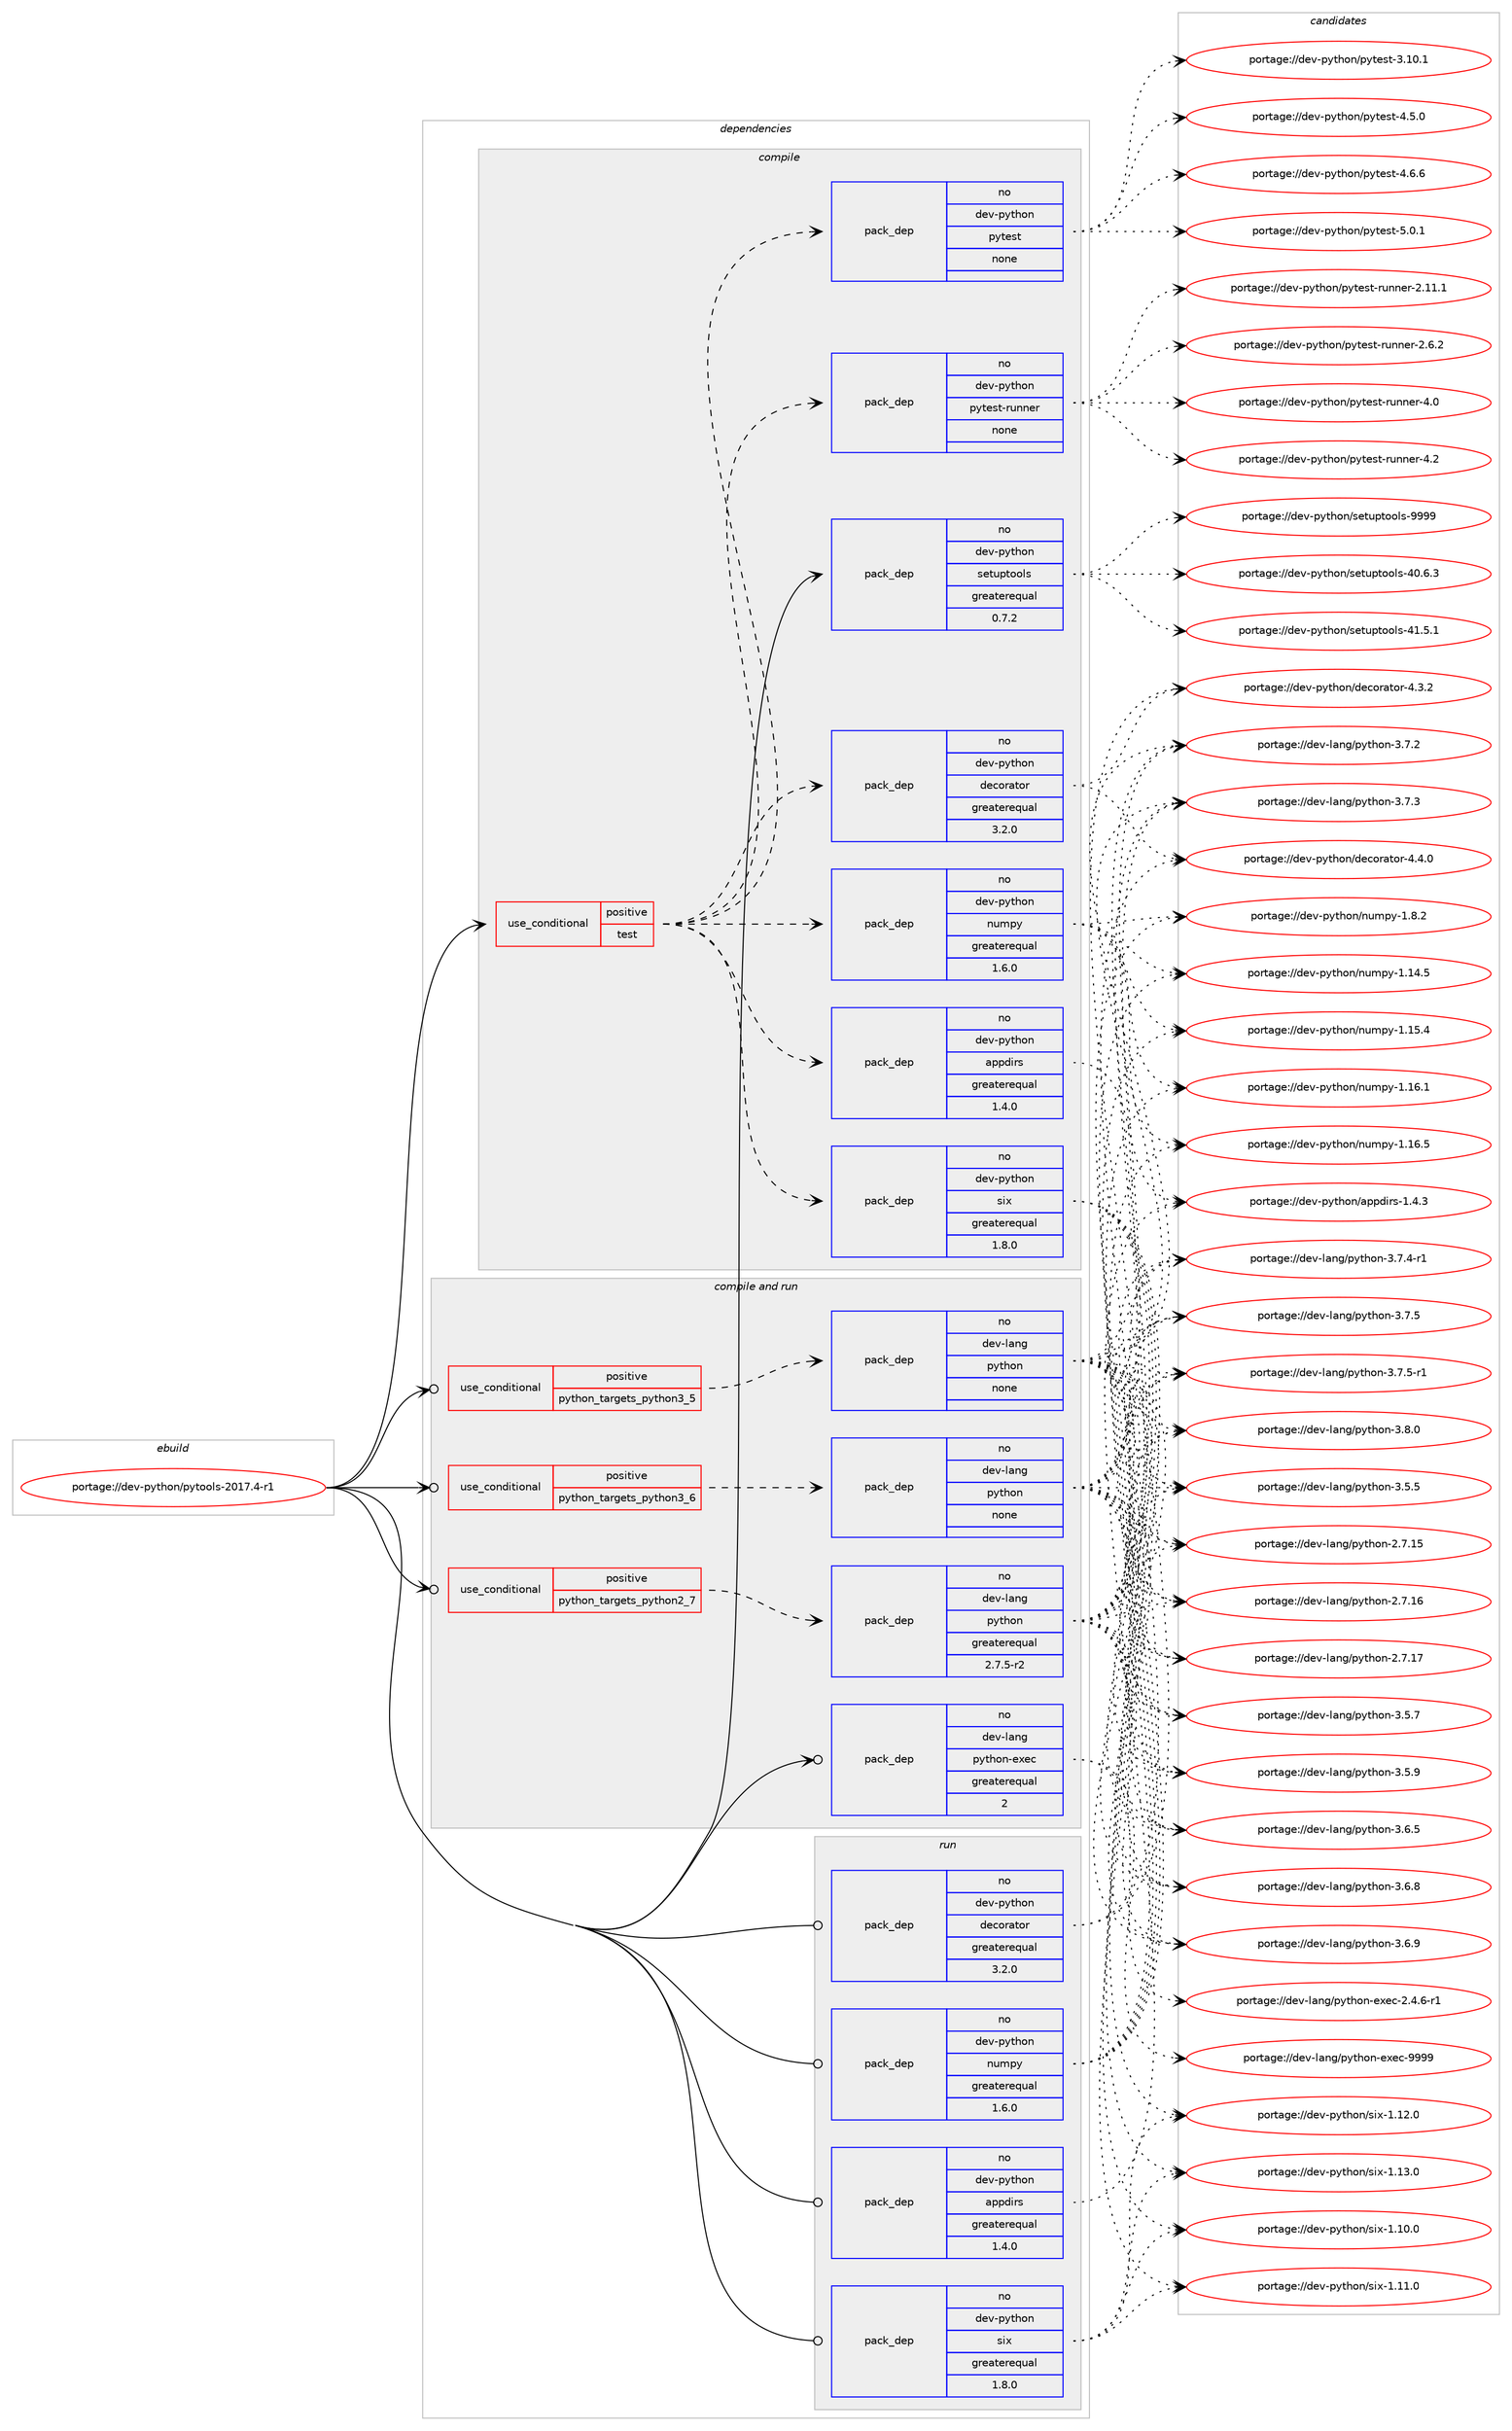 digraph prolog {

# *************
# Graph options
# *************

newrank=true;
concentrate=true;
compound=true;
graph [rankdir=LR,fontname=Helvetica,fontsize=10,ranksep=1.5];#, ranksep=2.5, nodesep=0.2];
edge  [arrowhead=vee];
node  [fontname=Helvetica,fontsize=10];

# **********
# The ebuild
# **********

subgraph cluster_leftcol {
color=gray;
rank=same;
label=<<i>ebuild</i>>;
id [label="portage://dev-python/pytools-2017.4-r1", color=red, width=4, href="../dev-python/pytools-2017.4-r1.svg"];
}

# ****************
# The dependencies
# ****************

subgraph cluster_midcol {
color=gray;
label=<<i>dependencies</i>>;
subgraph cluster_compile {
fillcolor="#eeeeee";
style=filled;
label=<<i>compile</i>>;
subgraph cond37409 {
dependency168636 [label=<<TABLE BORDER="0" CELLBORDER="1" CELLSPACING="0" CELLPADDING="4"><TR><TD ROWSPAN="3" CELLPADDING="10">use_conditional</TD></TR><TR><TD>positive</TD></TR><TR><TD>test</TD></TR></TABLE>>, shape=none, color=red];
subgraph pack127833 {
dependency168637 [label=<<TABLE BORDER="0" CELLBORDER="1" CELLSPACING="0" CELLPADDING="4" WIDTH="220"><TR><TD ROWSPAN="6" CELLPADDING="30">pack_dep</TD></TR><TR><TD WIDTH="110">no</TD></TR><TR><TD>dev-python</TD></TR><TR><TD>appdirs</TD></TR><TR><TD>greaterequal</TD></TR><TR><TD>1.4.0</TD></TR></TABLE>>, shape=none, color=blue];
}
dependency168636:e -> dependency168637:w [weight=20,style="dashed",arrowhead="vee"];
subgraph pack127834 {
dependency168638 [label=<<TABLE BORDER="0" CELLBORDER="1" CELLSPACING="0" CELLPADDING="4" WIDTH="220"><TR><TD ROWSPAN="6" CELLPADDING="30">pack_dep</TD></TR><TR><TD WIDTH="110">no</TD></TR><TR><TD>dev-python</TD></TR><TR><TD>decorator</TD></TR><TR><TD>greaterequal</TD></TR><TR><TD>3.2.0</TD></TR></TABLE>>, shape=none, color=blue];
}
dependency168636:e -> dependency168638:w [weight=20,style="dashed",arrowhead="vee"];
subgraph pack127835 {
dependency168639 [label=<<TABLE BORDER="0" CELLBORDER="1" CELLSPACING="0" CELLPADDING="4" WIDTH="220"><TR><TD ROWSPAN="6" CELLPADDING="30">pack_dep</TD></TR><TR><TD WIDTH="110">no</TD></TR><TR><TD>dev-python</TD></TR><TR><TD>numpy</TD></TR><TR><TD>greaterequal</TD></TR><TR><TD>1.6.0</TD></TR></TABLE>>, shape=none, color=blue];
}
dependency168636:e -> dependency168639:w [weight=20,style="dashed",arrowhead="vee"];
subgraph pack127836 {
dependency168640 [label=<<TABLE BORDER="0" CELLBORDER="1" CELLSPACING="0" CELLPADDING="4" WIDTH="220"><TR><TD ROWSPAN="6" CELLPADDING="30">pack_dep</TD></TR><TR><TD WIDTH="110">no</TD></TR><TR><TD>dev-python</TD></TR><TR><TD>six</TD></TR><TR><TD>greaterequal</TD></TR><TR><TD>1.8.0</TD></TR></TABLE>>, shape=none, color=blue];
}
dependency168636:e -> dependency168640:w [weight=20,style="dashed",arrowhead="vee"];
subgraph pack127837 {
dependency168641 [label=<<TABLE BORDER="0" CELLBORDER="1" CELLSPACING="0" CELLPADDING="4" WIDTH="220"><TR><TD ROWSPAN="6" CELLPADDING="30">pack_dep</TD></TR><TR><TD WIDTH="110">no</TD></TR><TR><TD>dev-python</TD></TR><TR><TD>pytest</TD></TR><TR><TD>none</TD></TR><TR><TD></TD></TR></TABLE>>, shape=none, color=blue];
}
dependency168636:e -> dependency168641:w [weight=20,style="dashed",arrowhead="vee"];
subgraph pack127838 {
dependency168642 [label=<<TABLE BORDER="0" CELLBORDER="1" CELLSPACING="0" CELLPADDING="4" WIDTH="220"><TR><TD ROWSPAN="6" CELLPADDING="30">pack_dep</TD></TR><TR><TD WIDTH="110">no</TD></TR><TR><TD>dev-python</TD></TR><TR><TD>pytest-runner</TD></TR><TR><TD>none</TD></TR><TR><TD></TD></TR></TABLE>>, shape=none, color=blue];
}
dependency168636:e -> dependency168642:w [weight=20,style="dashed",arrowhead="vee"];
}
id:e -> dependency168636:w [weight=20,style="solid",arrowhead="vee"];
subgraph pack127839 {
dependency168643 [label=<<TABLE BORDER="0" CELLBORDER="1" CELLSPACING="0" CELLPADDING="4" WIDTH="220"><TR><TD ROWSPAN="6" CELLPADDING="30">pack_dep</TD></TR><TR><TD WIDTH="110">no</TD></TR><TR><TD>dev-python</TD></TR><TR><TD>setuptools</TD></TR><TR><TD>greaterequal</TD></TR><TR><TD>0.7.2</TD></TR></TABLE>>, shape=none, color=blue];
}
id:e -> dependency168643:w [weight=20,style="solid",arrowhead="vee"];
}
subgraph cluster_compileandrun {
fillcolor="#eeeeee";
style=filled;
label=<<i>compile and run</i>>;
subgraph cond37410 {
dependency168644 [label=<<TABLE BORDER="0" CELLBORDER="1" CELLSPACING="0" CELLPADDING="4"><TR><TD ROWSPAN="3" CELLPADDING="10">use_conditional</TD></TR><TR><TD>positive</TD></TR><TR><TD>python_targets_python2_7</TD></TR></TABLE>>, shape=none, color=red];
subgraph pack127840 {
dependency168645 [label=<<TABLE BORDER="0" CELLBORDER="1" CELLSPACING="0" CELLPADDING="4" WIDTH="220"><TR><TD ROWSPAN="6" CELLPADDING="30">pack_dep</TD></TR><TR><TD WIDTH="110">no</TD></TR><TR><TD>dev-lang</TD></TR><TR><TD>python</TD></TR><TR><TD>greaterequal</TD></TR><TR><TD>2.7.5-r2</TD></TR></TABLE>>, shape=none, color=blue];
}
dependency168644:e -> dependency168645:w [weight=20,style="dashed",arrowhead="vee"];
}
id:e -> dependency168644:w [weight=20,style="solid",arrowhead="odotvee"];
subgraph cond37411 {
dependency168646 [label=<<TABLE BORDER="0" CELLBORDER="1" CELLSPACING="0" CELLPADDING="4"><TR><TD ROWSPAN="3" CELLPADDING="10">use_conditional</TD></TR><TR><TD>positive</TD></TR><TR><TD>python_targets_python3_5</TD></TR></TABLE>>, shape=none, color=red];
subgraph pack127841 {
dependency168647 [label=<<TABLE BORDER="0" CELLBORDER="1" CELLSPACING="0" CELLPADDING="4" WIDTH="220"><TR><TD ROWSPAN="6" CELLPADDING="30">pack_dep</TD></TR><TR><TD WIDTH="110">no</TD></TR><TR><TD>dev-lang</TD></TR><TR><TD>python</TD></TR><TR><TD>none</TD></TR><TR><TD></TD></TR></TABLE>>, shape=none, color=blue];
}
dependency168646:e -> dependency168647:w [weight=20,style="dashed",arrowhead="vee"];
}
id:e -> dependency168646:w [weight=20,style="solid",arrowhead="odotvee"];
subgraph cond37412 {
dependency168648 [label=<<TABLE BORDER="0" CELLBORDER="1" CELLSPACING="0" CELLPADDING="4"><TR><TD ROWSPAN="3" CELLPADDING="10">use_conditional</TD></TR><TR><TD>positive</TD></TR><TR><TD>python_targets_python3_6</TD></TR></TABLE>>, shape=none, color=red];
subgraph pack127842 {
dependency168649 [label=<<TABLE BORDER="0" CELLBORDER="1" CELLSPACING="0" CELLPADDING="4" WIDTH="220"><TR><TD ROWSPAN="6" CELLPADDING="30">pack_dep</TD></TR><TR><TD WIDTH="110">no</TD></TR><TR><TD>dev-lang</TD></TR><TR><TD>python</TD></TR><TR><TD>none</TD></TR><TR><TD></TD></TR></TABLE>>, shape=none, color=blue];
}
dependency168648:e -> dependency168649:w [weight=20,style="dashed",arrowhead="vee"];
}
id:e -> dependency168648:w [weight=20,style="solid",arrowhead="odotvee"];
subgraph pack127843 {
dependency168650 [label=<<TABLE BORDER="0" CELLBORDER="1" CELLSPACING="0" CELLPADDING="4" WIDTH="220"><TR><TD ROWSPAN="6" CELLPADDING="30">pack_dep</TD></TR><TR><TD WIDTH="110">no</TD></TR><TR><TD>dev-lang</TD></TR><TR><TD>python-exec</TD></TR><TR><TD>greaterequal</TD></TR><TR><TD>2</TD></TR></TABLE>>, shape=none, color=blue];
}
id:e -> dependency168650:w [weight=20,style="solid",arrowhead="odotvee"];
}
subgraph cluster_run {
fillcolor="#eeeeee";
style=filled;
label=<<i>run</i>>;
subgraph pack127844 {
dependency168651 [label=<<TABLE BORDER="0" CELLBORDER="1" CELLSPACING="0" CELLPADDING="4" WIDTH="220"><TR><TD ROWSPAN="6" CELLPADDING="30">pack_dep</TD></TR><TR><TD WIDTH="110">no</TD></TR><TR><TD>dev-python</TD></TR><TR><TD>appdirs</TD></TR><TR><TD>greaterequal</TD></TR><TR><TD>1.4.0</TD></TR></TABLE>>, shape=none, color=blue];
}
id:e -> dependency168651:w [weight=20,style="solid",arrowhead="odot"];
subgraph pack127845 {
dependency168652 [label=<<TABLE BORDER="0" CELLBORDER="1" CELLSPACING="0" CELLPADDING="4" WIDTH="220"><TR><TD ROWSPAN="6" CELLPADDING="30">pack_dep</TD></TR><TR><TD WIDTH="110">no</TD></TR><TR><TD>dev-python</TD></TR><TR><TD>decorator</TD></TR><TR><TD>greaterequal</TD></TR><TR><TD>3.2.0</TD></TR></TABLE>>, shape=none, color=blue];
}
id:e -> dependency168652:w [weight=20,style="solid",arrowhead="odot"];
subgraph pack127846 {
dependency168653 [label=<<TABLE BORDER="0" CELLBORDER="1" CELLSPACING="0" CELLPADDING="4" WIDTH="220"><TR><TD ROWSPAN="6" CELLPADDING="30">pack_dep</TD></TR><TR><TD WIDTH="110">no</TD></TR><TR><TD>dev-python</TD></TR><TR><TD>numpy</TD></TR><TR><TD>greaterequal</TD></TR><TR><TD>1.6.0</TD></TR></TABLE>>, shape=none, color=blue];
}
id:e -> dependency168653:w [weight=20,style="solid",arrowhead="odot"];
subgraph pack127847 {
dependency168654 [label=<<TABLE BORDER="0" CELLBORDER="1" CELLSPACING="0" CELLPADDING="4" WIDTH="220"><TR><TD ROWSPAN="6" CELLPADDING="30">pack_dep</TD></TR><TR><TD WIDTH="110">no</TD></TR><TR><TD>dev-python</TD></TR><TR><TD>six</TD></TR><TR><TD>greaterequal</TD></TR><TR><TD>1.8.0</TD></TR></TABLE>>, shape=none, color=blue];
}
id:e -> dependency168654:w [weight=20,style="solid",arrowhead="odot"];
}
}

# **************
# The candidates
# **************

subgraph cluster_choices {
rank=same;
color=gray;
label=<<i>candidates</i>>;

subgraph choice127833 {
color=black;
nodesep=1;
choiceportage100101118451121211161041111104797112112100105114115454946524651 [label="portage://dev-python/appdirs-1.4.3", color=red, width=4,href="../dev-python/appdirs-1.4.3.svg"];
dependency168637:e -> choiceportage100101118451121211161041111104797112112100105114115454946524651:w [style=dotted,weight="100"];
}
subgraph choice127834 {
color=black;
nodesep=1;
choiceportage10010111845112121116104111110471001019911111497116111114455246514650 [label="portage://dev-python/decorator-4.3.2", color=red, width=4,href="../dev-python/decorator-4.3.2.svg"];
choiceportage10010111845112121116104111110471001019911111497116111114455246524648 [label="portage://dev-python/decorator-4.4.0", color=red, width=4,href="../dev-python/decorator-4.4.0.svg"];
dependency168638:e -> choiceportage10010111845112121116104111110471001019911111497116111114455246514650:w [style=dotted,weight="100"];
dependency168638:e -> choiceportage10010111845112121116104111110471001019911111497116111114455246524648:w [style=dotted,weight="100"];
}
subgraph choice127835 {
color=black;
nodesep=1;
choiceportage100101118451121211161041111104711011710911212145494649524653 [label="portage://dev-python/numpy-1.14.5", color=red, width=4,href="../dev-python/numpy-1.14.5.svg"];
choiceportage100101118451121211161041111104711011710911212145494649534652 [label="portage://dev-python/numpy-1.15.4", color=red, width=4,href="../dev-python/numpy-1.15.4.svg"];
choiceportage100101118451121211161041111104711011710911212145494649544649 [label="portage://dev-python/numpy-1.16.1", color=red, width=4,href="../dev-python/numpy-1.16.1.svg"];
choiceportage100101118451121211161041111104711011710911212145494649544653 [label="portage://dev-python/numpy-1.16.5", color=red, width=4,href="../dev-python/numpy-1.16.5.svg"];
choiceportage1001011184511212111610411111047110117109112121454946564650 [label="portage://dev-python/numpy-1.8.2", color=red, width=4,href="../dev-python/numpy-1.8.2.svg"];
dependency168639:e -> choiceportage100101118451121211161041111104711011710911212145494649524653:w [style=dotted,weight="100"];
dependency168639:e -> choiceportage100101118451121211161041111104711011710911212145494649534652:w [style=dotted,weight="100"];
dependency168639:e -> choiceportage100101118451121211161041111104711011710911212145494649544649:w [style=dotted,weight="100"];
dependency168639:e -> choiceportage100101118451121211161041111104711011710911212145494649544653:w [style=dotted,weight="100"];
dependency168639:e -> choiceportage1001011184511212111610411111047110117109112121454946564650:w [style=dotted,weight="100"];
}
subgraph choice127836 {
color=black;
nodesep=1;
choiceportage100101118451121211161041111104711510512045494649484648 [label="portage://dev-python/six-1.10.0", color=red, width=4,href="../dev-python/six-1.10.0.svg"];
choiceportage100101118451121211161041111104711510512045494649494648 [label="portage://dev-python/six-1.11.0", color=red, width=4,href="../dev-python/six-1.11.0.svg"];
choiceportage100101118451121211161041111104711510512045494649504648 [label="portage://dev-python/six-1.12.0", color=red, width=4,href="../dev-python/six-1.12.0.svg"];
choiceportage100101118451121211161041111104711510512045494649514648 [label="portage://dev-python/six-1.13.0", color=red, width=4,href="../dev-python/six-1.13.0.svg"];
dependency168640:e -> choiceportage100101118451121211161041111104711510512045494649484648:w [style=dotted,weight="100"];
dependency168640:e -> choiceportage100101118451121211161041111104711510512045494649494648:w [style=dotted,weight="100"];
dependency168640:e -> choiceportage100101118451121211161041111104711510512045494649504648:w [style=dotted,weight="100"];
dependency168640:e -> choiceportage100101118451121211161041111104711510512045494649514648:w [style=dotted,weight="100"];
}
subgraph choice127837 {
color=black;
nodesep=1;
choiceportage100101118451121211161041111104711212111610111511645514649484649 [label="portage://dev-python/pytest-3.10.1", color=red, width=4,href="../dev-python/pytest-3.10.1.svg"];
choiceportage1001011184511212111610411111047112121116101115116455246534648 [label="portage://dev-python/pytest-4.5.0", color=red, width=4,href="../dev-python/pytest-4.5.0.svg"];
choiceportage1001011184511212111610411111047112121116101115116455246544654 [label="portage://dev-python/pytest-4.6.6", color=red, width=4,href="../dev-python/pytest-4.6.6.svg"];
choiceportage1001011184511212111610411111047112121116101115116455346484649 [label="portage://dev-python/pytest-5.0.1", color=red, width=4,href="../dev-python/pytest-5.0.1.svg"];
dependency168641:e -> choiceportage100101118451121211161041111104711212111610111511645514649484649:w [style=dotted,weight="100"];
dependency168641:e -> choiceportage1001011184511212111610411111047112121116101115116455246534648:w [style=dotted,weight="100"];
dependency168641:e -> choiceportage1001011184511212111610411111047112121116101115116455246544654:w [style=dotted,weight="100"];
dependency168641:e -> choiceportage1001011184511212111610411111047112121116101115116455346484649:w [style=dotted,weight="100"];
}
subgraph choice127838 {
color=black;
nodesep=1;
choiceportage10010111845112121116104111110471121211161011151164511411711011010111445504649494649 [label="portage://dev-python/pytest-runner-2.11.1", color=red, width=4,href="../dev-python/pytest-runner-2.11.1.svg"];
choiceportage100101118451121211161041111104711212111610111511645114117110110101114455046544650 [label="portage://dev-python/pytest-runner-2.6.2", color=red, width=4,href="../dev-python/pytest-runner-2.6.2.svg"];
choiceportage10010111845112121116104111110471121211161011151164511411711011010111445524648 [label="portage://dev-python/pytest-runner-4.0", color=red, width=4,href="../dev-python/pytest-runner-4.0.svg"];
choiceportage10010111845112121116104111110471121211161011151164511411711011010111445524650 [label="portage://dev-python/pytest-runner-4.2", color=red, width=4,href="../dev-python/pytest-runner-4.2.svg"];
dependency168642:e -> choiceportage10010111845112121116104111110471121211161011151164511411711011010111445504649494649:w [style=dotted,weight="100"];
dependency168642:e -> choiceportage100101118451121211161041111104711212111610111511645114117110110101114455046544650:w [style=dotted,weight="100"];
dependency168642:e -> choiceportage10010111845112121116104111110471121211161011151164511411711011010111445524648:w [style=dotted,weight="100"];
dependency168642:e -> choiceportage10010111845112121116104111110471121211161011151164511411711011010111445524650:w [style=dotted,weight="100"];
}
subgraph choice127839 {
color=black;
nodesep=1;
choiceportage100101118451121211161041111104711510111611711211611111110811545524846544651 [label="portage://dev-python/setuptools-40.6.3", color=red, width=4,href="../dev-python/setuptools-40.6.3.svg"];
choiceportage100101118451121211161041111104711510111611711211611111110811545524946534649 [label="portage://dev-python/setuptools-41.5.1", color=red, width=4,href="../dev-python/setuptools-41.5.1.svg"];
choiceportage10010111845112121116104111110471151011161171121161111111081154557575757 [label="portage://dev-python/setuptools-9999", color=red, width=4,href="../dev-python/setuptools-9999.svg"];
dependency168643:e -> choiceportage100101118451121211161041111104711510111611711211611111110811545524846544651:w [style=dotted,weight="100"];
dependency168643:e -> choiceportage100101118451121211161041111104711510111611711211611111110811545524946534649:w [style=dotted,weight="100"];
dependency168643:e -> choiceportage10010111845112121116104111110471151011161171121161111111081154557575757:w [style=dotted,weight="100"];
}
subgraph choice127840 {
color=black;
nodesep=1;
choiceportage10010111845108971101034711212111610411111045504655464953 [label="portage://dev-lang/python-2.7.15", color=red, width=4,href="../dev-lang/python-2.7.15.svg"];
choiceportage10010111845108971101034711212111610411111045504655464954 [label="portage://dev-lang/python-2.7.16", color=red, width=4,href="../dev-lang/python-2.7.16.svg"];
choiceportage10010111845108971101034711212111610411111045504655464955 [label="portage://dev-lang/python-2.7.17", color=red, width=4,href="../dev-lang/python-2.7.17.svg"];
choiceportage100101118451089711010347112121116104111110455146534653 [label="portage://dev-lang/python-3.5.5", color=red, width=4,href="../dev-lang/python-3.5.5.svg"];
choiceportage100101118451089711010347112121116104111110455146534655 [label="portage://dev-lang/python-3.5.7", color=red, width=4,href="../dev-lang/python-3.5.7.svg"];
choiceportage100101118451089711010347112121116104111110455146534657 [label="portage://dev-lang/python-3.5.9", color=red, width=4,href="../dev-lang/python-3.5.9.svg"];
choiceportage100101118451089711010347112121116104111110455146544653 [label="portage://dev-lang/python-3.6.5", color=red, width=4,href="../dev-lang/python-3.6.5.svg"];
choiceportage100101118451089711010347112121116104111110455146544656 [label="portage://dev-lang/python-3.6.8", color=red, width=4,href="../dev-lang/python-3.6.8.svg"];
choiceportage100101118451089711010347112121116104111110455146544657 [label="portage://dev-lang/python-3.6.9", color=red, width=4,href="../dev-lang/python-3.6.9.svg"];
choiceportage100101118451089711010347112121116104111110455146554650 [label="portage://dev-lang/python-3.7.2", color=red, width=4,href="../dev-lang/python-3.7.2.svg"];
choiceportage100101118451089711010347112121116104111110455146554651 [label="portage://dev-lang/python-3.7.3", color=red, width=4,href="../dev-lang/python-3.7.3.svg"];
choiceportage1001011184510897110103471121211161041111104551465546524511449 [label="portage://dev-lang/python-3.7.4-r1", color=red, width=4,href="../dev-lang/python-3.7.4-r1.svg"];
choiceportage100101118451089711010347112121116104111110455146554653 [label="portage://dev-lang/python-3.7.5", color=red, width=4,href="../dev-lang/python-3.7.5.svg"];
choiceportage1001011184510897110103471121211161041111104551465546534511449 [label="portage://dev-lang/python-3.7.5-r1", color=red, width=4,href="../dev-lang/python-3.7.5-r1.svg"];
choiceportage100101118451089711010347112121116104111110455146564648 [label="portage://dev-lang/python-3.8.0", color=red, width=4,href="../dev-lang/python-3.8.0.svg"];
dependency168645:e -> choiceportage10010111845108971101034711212111610411111045504655464953:w [style=dotted,weight="100"];
dependency168645:e -> choiceportage10010111845108971101034711212111610411111045504655464954:w [style=dotted,weight="100"];
dependency168645:e -> choiceportage10010111845108971101034711212111610411111045504655464955:w [style=dotted,weight="100"];
dependency168645:e -> choiceportage100101118451089711010347112121116104111110455146534653:w [style=dotted,weight="100"];
dependency168645:e -> choiceportage100101118451089711010347112121116104111110455146534655:w [style=dotted,weight="100"];
dependency168645:e -> choiceportage100101118451089711010347112121116104111110455146534657:w [style=dotted,weight="100"];
dependency168645:e -> choiceportage100101118451089711010347112121116104111110455146544653:w [style=dotted,weight="100"];
dependency168645:e -> choiceportage100101118451089711010347112121116104111110455146544656:w [style=dotted,weight="100"];
dependency168645:e -> choiceportage100101118451089711010347112121116104111110455146544657:w [style=dotted,weight="100"];
dependency168645:e -> choiceportage100101118451089711010347112121116104111110455146554650:w [style=dotted,weight="100"];
dependency168645:e -> choiceportage100101118451089711010347112121116104111110455146554651:w [style=dotted,weight="100"];
dependency168645:e -> choiceportage1001011184510897110103471121211161041111104551465546524511449:w [style=dotted,weight="100"];
dependency168645:e -> choiceportage100101118451089711010347112121116104111110455146554653:w [style=dotted,weight="100"];
dependency168645:e -> choiceportage1001011184510897110103471121211161041111104551465546534511449:w [style=dotted,weight="100"];
dependency168645:e -> choiceportage100101118451089711010347112121116104111110455146564648:w [style=dotted,weight="100"];
}
subgraph choice127841 {
color=black;
nodesep=1;
choiceportage10010111845108971101034711212111610411111045504655464953 [label="portage://dev-lang/python-2.7.15", color=red, width=4,href="../dev-lang/python-2.7.15.svg"];
choiceportage10010111845108971101034711212111610411111045504655464954 [label="portage://dev-lang/python-2.7.16", color=red, width=4,href="../dev-lang/python-2.7.16.svg"];
choiceportage10010111845108971101034711212111610411111045504655464955 [label="portage://dev-lang/python-2.7.17", color=red, width=4,href="../dev-lang/python-2.7.17.svg"];
choiceportage100101118451089711010347112121116104111110455146534653 [label="portage://dev-lang/python-3.5.5", color=red, width=4,href="../dev-lang/python-3.5.5.svg"];
choiceportage100101118451089711010347112121116104111110455146534655 [label="portage://dev-lang/python-3.5.7", color=red, width=4,href="../dev-lang/python-3.5.7.svg"];
choiceportage100101118451089711010347112121116104111110455146534657 [label="portage://dev-lang/python-3.5.9", color=red, width=4,href="../dev-lang/python-3.5.9.svg"];
choiceportage100101118451089711010347112121116104111110455146544653 [label="portage://dev-lang/python-3.6.5", color=red, width=4,href="../dev-lang/python-3.6.5.svg"];
choiceportage100101118451089711010347112121116104111110455146544656 [label="portage://dev-lang/python-3.6.8", color=red, width=4,href="../dev-lang/python-3.6.8.svg"];
choiceportage100101118451089711010347112121116104111110455146544657 [label="portage://dev-lang/python-3.6.9", color=red, width=4,href="../dev-lang/python-3.6.9.svg"];
choiceportage100101118451089711010347112121116104111110455146554650 [label="portage://dev-lang/python-3.7.2", color=red, width=4,href="../dev-lang/python-3.7.2.svg"];
choiceportage100101118451089711010347112121116104111110455146554651 [label="portage://dev-lang/python-3.7.3", color=red, width=4,href="../dev-lang/python-3.7.3.svg"];
choiceportage1001011184510897110103471121211161041111104551465546524511449 [label="portage://dev-lang/python-3.7.4-r1", color=red, width=4,href="../dev-lang/python-3.7.4-r1.svg"];
choiceportage100101118451089711010347112121116104111110455146554653 [label="portage://dev-lang/python-3.7.5", color=red, width=4,href="../dev-lang/python-3.7.5.svg"];
choiceportage1001011184510897110103471121211161041111104551465546534511449 [label="portage://dev-lang/python-3.7.5-r1", color=red, width=4,href="../dev-lang/python-3.7.5-r1.svg"];
choiceportage100101118451089711010347112121116104111110455146564648 [label="portage://dev-lang/python-3.8.0", color=red, width=4,href="../dev-lang/python-3.8.0.svg"];
dependency168647:e -> choiceportage10010111845108971101034711212111610411111045504655464953:w [style=dotted,weight="100"];
dependency168647:e -> choiceportage10010111845108971101034711212111610411111045504655464954:w [style=dotted,weight="100"];
dependency168647:e -> choiceportage10010111845108971101034711212111610411111045504655464955:w [style=dotted,weight="100"];
dependency168647:e -> choiceportage100101118451089711010347112121116104111110455146534653:w [style=dotted,weight="100"];
dependency168647:e -> choiceportage100101118451089711010347112121116104111110455146534655:w [style=dotted,weight="100"];
dependency168647:e -> choiceportage100101118451089711010347112121116104111110455146534657:w [style=dotted,weight="100"];
dependency168647:e -> choiceportage100101118451089711010347112121116104111110455146544653:w [style=dotted,weight="100"];
dependency168647:e -> choiceportage100101118451089711010347112121116104111110455146544656:w [style=dotted,weight="100"];
dependency168647:e -> choiceportage100101118451089711010347112121116104111110455146544657:w [style=dotted,weight="100"];
dependency168647:e -> choiceportage100101118451089711010347112121116104111110455146554650:w [style=dotted,weight="100"];
dependency168647:e -> choiceportage100101118451089711010347112121116104111110455146554651:w [style=dotted,weight="100"];
dependency168647:e -> choiceportage1001011184510897110103471121211161041111104551465546524511449:w [style=dotted,weight="100"];
dependency168647:e -> choiceportage100101118451089711010347112121116104111110455146554653:w [style=dotted,weight="100"];
dependency168647:e -> choiceportage1001011184510897110103471121211161041111104551465546534511449:w [style=dotted,weight="100"];
dependency168647:e -> choiceportage100101118451089711010347112121116104111110455146564648:w [style=dotted,weight="100"];
}
subgraph choice127842 {
color=black;
nodesep=1;
choiceportage10010111845108971101034711212111610411111045504655464953 [label="portage://dev-lang/python-2.7.15", color=red, width=4,href="../dev-lang/python-2.7.15.svg"];
choiceportage10010111845108971101034711212111610411111045504655464954 [label="portage://dev-lang/python-2.7.16", color=red, width=4,href="../dev-lang/python-2.7.16.svg"];
choiceportage10010111845108971101034711212111610411111045504655464955 [label="portage://dev-lang/python-2.7.17", color=red, width=4,href="../dev-lang/python-2.7.17.svg"];
choiceportage100101118451089711010347112121116104111110455146534653 [label="portage://dev-lang/python-3.5.5", color=red, width=4,href="../dev-lang/python-3.5.5.svg"];
choiceportage100101118451089711010347112121116104111110455146534655 [label="portage://dev-lang/python-3.5.7", color=red, width=4,href="../dev-lang/python-3.5.7.svg"];
choiceportage100101118451089711010347112121116104111110455146534657 [label="portage://dev-lang/python-3.5.9", color=red, width=4,href="../dev-lang/python-3.5.9.svg"];
choiceportage100101118451089711010347112121116104111110455146544653 [label="portage://dev-lang/python-3.6.5", color=red, width=4,href="../dev-lang/python-3.6.5.svg"];
choiceportage100101118451089711010347112121116104111110455146544656 [label="portage://dev-lang/python-3.6.8", color=red, width=4,href="../dev-lang/python-3.6.8.svg"];
choiceportage100101118451089711010347112121116104111110455146544657 [label="portage://dev-lang/python-3.6.9", color=red, width=4,href="../dev-lang/python-3.6.9.svg"];
choiceportage100101118451089711010347112121116104111110455146554650 [label="portage://dev-lang/python-3.7.2", color=red, width=4,href="../dev-lang/python-3.7.2.svg"];
choiceportage100101118451089711010347112121116104111110455146554651 [label="portage://dev-lang/python-3.7.3", color=red, width=4,href="../dev-lang/python-3.7.3.svg"];
choiceportage1001011184510897110103471121211161041111104551465546524511449 [label="portage://dev-lang/python-3.7.4-r1", color=red, width=4,href="../dev-lang/python-3.7.4-r1.svg"];
choiceportage100101118451089711010347112121116104111110455146554653 [label="portage://dev-lang/python-3.7.5", color=red, width=4,href="../dev-lang/python-3.7.5.svg"];
choiceportage1001011184510897110103471121211161041111104551465546534511449 [label="portage://dev-lang/python-3.7.5-r1", color=red, width=4,href="../dev-lang/python-3.7.5-r1.svg"];
choiceportage100101118451089711010347112121116104111110455146564648 [label="portage://dev-lang/python-3.8.0", color=red, width=4,href="../dev-lang/python-3.8.0.svg"];
dependency168649:e -> choiceportage10010111845108971101034711212111610411111045504655464953:w [style=dotted,weight="100"];
dependency168649:e -> choiceportage10010111845108971101034711212111610411111045504655464954:w [style=dotted,weight="100"];
dependency168649:e -> choiceportage10010111845108971101034711212111610411111045504655464955:w [style=dotted,weight="100"];
dependency168649:e -> choiceportage100101118451089711010347112121116104111110455146534653:w [style=dotted,weight="100"];
dependency168649:e -> choiceportage100101118451089711010347112121116104111110455146534655:w [style=dotted,weight="100"];
dependency168649:e -> choiceportage100101118451089711010347112121116104111110455146534657:w [style=dotted,weight="100"];
dependency168649:e -> choiceportage100101118451089711010347112121116104111110455146544653:w [style=dotted,weight="100"];
dependency168649:e -> choiceportage100101118451089711010347112121116104111110455146544656:w [style=dotted,weight="100"];
dependency168649:e -> choiceportage100101118451089711010347112121116104111110455146544657:w [style=dotted,weight="100"];
dependency168649:e -> choiceportage100101118451089711010347112121116104111110455146554650:w [style=dotted,weight="100"];
dependency168649:e -> choiceportage100101118451089711010347112121116104111110455146554651:w [style=dotted,weight="100"];
dependency168649:e -> choiceportage1001011184510897110103471121211161041111104551465546524511449:w [style=dotted,weight="100"];
dependency168649:e -> choiceportage100101118451089711010347112121116104111110455146554653:w [style=dotted,weight="100"];
dependency168649:e -> choiceportage1001011184510897110103471121211161041111104551465546534511449:w [style=dotted,weight="100"];
dependency168649:e -> choiceportage100101118451089711010347112121116104111110455146564648:w [style=dotted,weight="100"];
}
subgraph choice127843 {
color=black;
nodesep=1;
choiceportage10010111845108971101034711212111610411111045101120101994550465246544511449 [label="portage://dev-lang/python-exec-2.4.6-r1", color=red, width=4,href="../dev-lang/python-exec-2.4.6-r1.svg"];
choiceportage10010111845108971101034711212111610411111045101120101994557575757 [label="portage://dev-lang/python-exec-9999", color=red, width=4,href="../dev-lang/python-exec-9999.svg"];
dependency168650:e -> choiceportage10010111845108971101034711212111610411111045101120101994550465246544511449:w [style=dotted,weight="100"];
dependency168650:e -> choiceportage10010111845108971101034711212111610411111045101120101994557575757:w [style=dotted,weight="100"];
}
subgraph choice127844 {
color=black;
nodesep=1;
choiceportage100101118451121211161041111104797112112100105114115454946524651 [label="portage://dev-python/appdirs-1.4.3", color=red, width=4,href="../dev-python/appdirs-1.4.3.svg"];
dependency168651:e -> choiceportage100101118451121211161041111104797112112100105114115454946524651:w [style=dotted,weight="100"];
}
subgraph choice127845 {
color=black;
nodesep=1;
choiceportage10010111845112121116104111110471001019911111497116111114455246514650 [label="portage://dev-python/decorator-4.3.2", color=red, width=4,href="../dev-python/decorator-4.3.2.svg"];
choiceportage10010111845112121116104111110471001019911111497116111114455246524648 [label="portage://dev-python/decorator-4.4.0", color=red, width=4,href="../dev-python/decorator-4.4.0.svg"];
dependency168652:e -> choiceportage10010111845112121116104111110471001019911111497116111114455246514650:w [style=dotted,weight="100"];
dependency168652:e -> choiceportage10010111845112121116104111110471001019911111497116111114455246524648:w [style=dotted,weight="100"];
}
subgraph choice127846 {
color=black;
nodesep=1;
choiceportage100101118451121211161041111104711011710911212145494649524653 [label="portage://dev-python/numpy-1.14.5", color=red, width=4,href="../dev-python/numpy-1.14.5.svg"];
choiceportage100101118451121211161041111104711011710911212145494649534652 [label="portage://dev-python/numpy-1.15.4", color=red, width=4,href="../dev-python/numpy-1.15.4.svg"];
choiceportage100101118451121211161041111104711011710911212145494649544649 [label="portage://dev-python/numpy-1.16.1", color=red, width=4,href="../dev-python/numpy-1.16.1.svg"];
choiceportage100101118451121211161041111104711011710911212145494649544653 [label="portage://dev-python/numpy-1.16.5", color=red, width=4,href="../dev-python/numpy-1.16.5.svg"];
choiceportage1001011184511212111610411111047110117109112121454946564650 [label="portage://dev-python/numpy-1.8.2", color=red, width=4,href="../dev-python/numpy-1.8.2.svg"];
dependency168653:e -> choiceportage100101118451121211161041111104711011710911212145494649524653:w [style=dotted,weight="100"];
dependency168653:e -> choiceportage100101118451121211161041111104711011710911212145494649534652:w [style=dotted,weight="100"];
dependency168653:e -> choiceportage100101118451121211161041111104711011710911212145494649544649:w [style=dotted,weight="100"];
dependency168653:e -> choiceportage100101118451121211161041111104711011710911212145494649544653:w [style=dotted,weight="100"];
dependency168653:e -> choiceportage1001011184511212111610411111047110117109112121454946564650:w [style=dotted,weight="100"];
}
subgraph choice127847 {
color=black;
nodesep=1;
choiceportage100101118451121211161041111104711510512045494649484648 [label="portage://dev-python/six-1.10.0", color=red, width=4,href="../dev-python/six-1.10.0.svg"];
choiceportage100101118451121211161041111104711510512045494649494648 [label="portage://dev-python/six-1.11.0", color=red, width=4,href="../dev-python/six-1.11.0.svg"];
choiceportage100101118451121211161041111104711510512045494649504648 [label="portage://dev-python/six-1.12.0", color=red, width=4,href="../dev-python/six-1.12.0.svg"];
choiceportage100101118451121211161041111104711510512045494649514648 [label="portage://dev-python/six-1.13.0", color=red, width=4,href="../dev-python/six-1.13.0.svg"];
dependency168654:e -> choiceportage100101118451121211161041111104711510512045494649484648:w [style=dotted,weight="100"];
dependency168654:e -> choiceportage100101118451121211161041111104711510512045494649494648:w [style=dotted,weight="100"];
dependency168654:e -> choiceportage100101118451121211161041111104711510512045494649504648:w [style=dotted,weight="100"];
dependency168654:e -> choiceportage100101118451121211161041111104711510512045494649514648:w [style=dotted,weight="100"];
}
}

}
